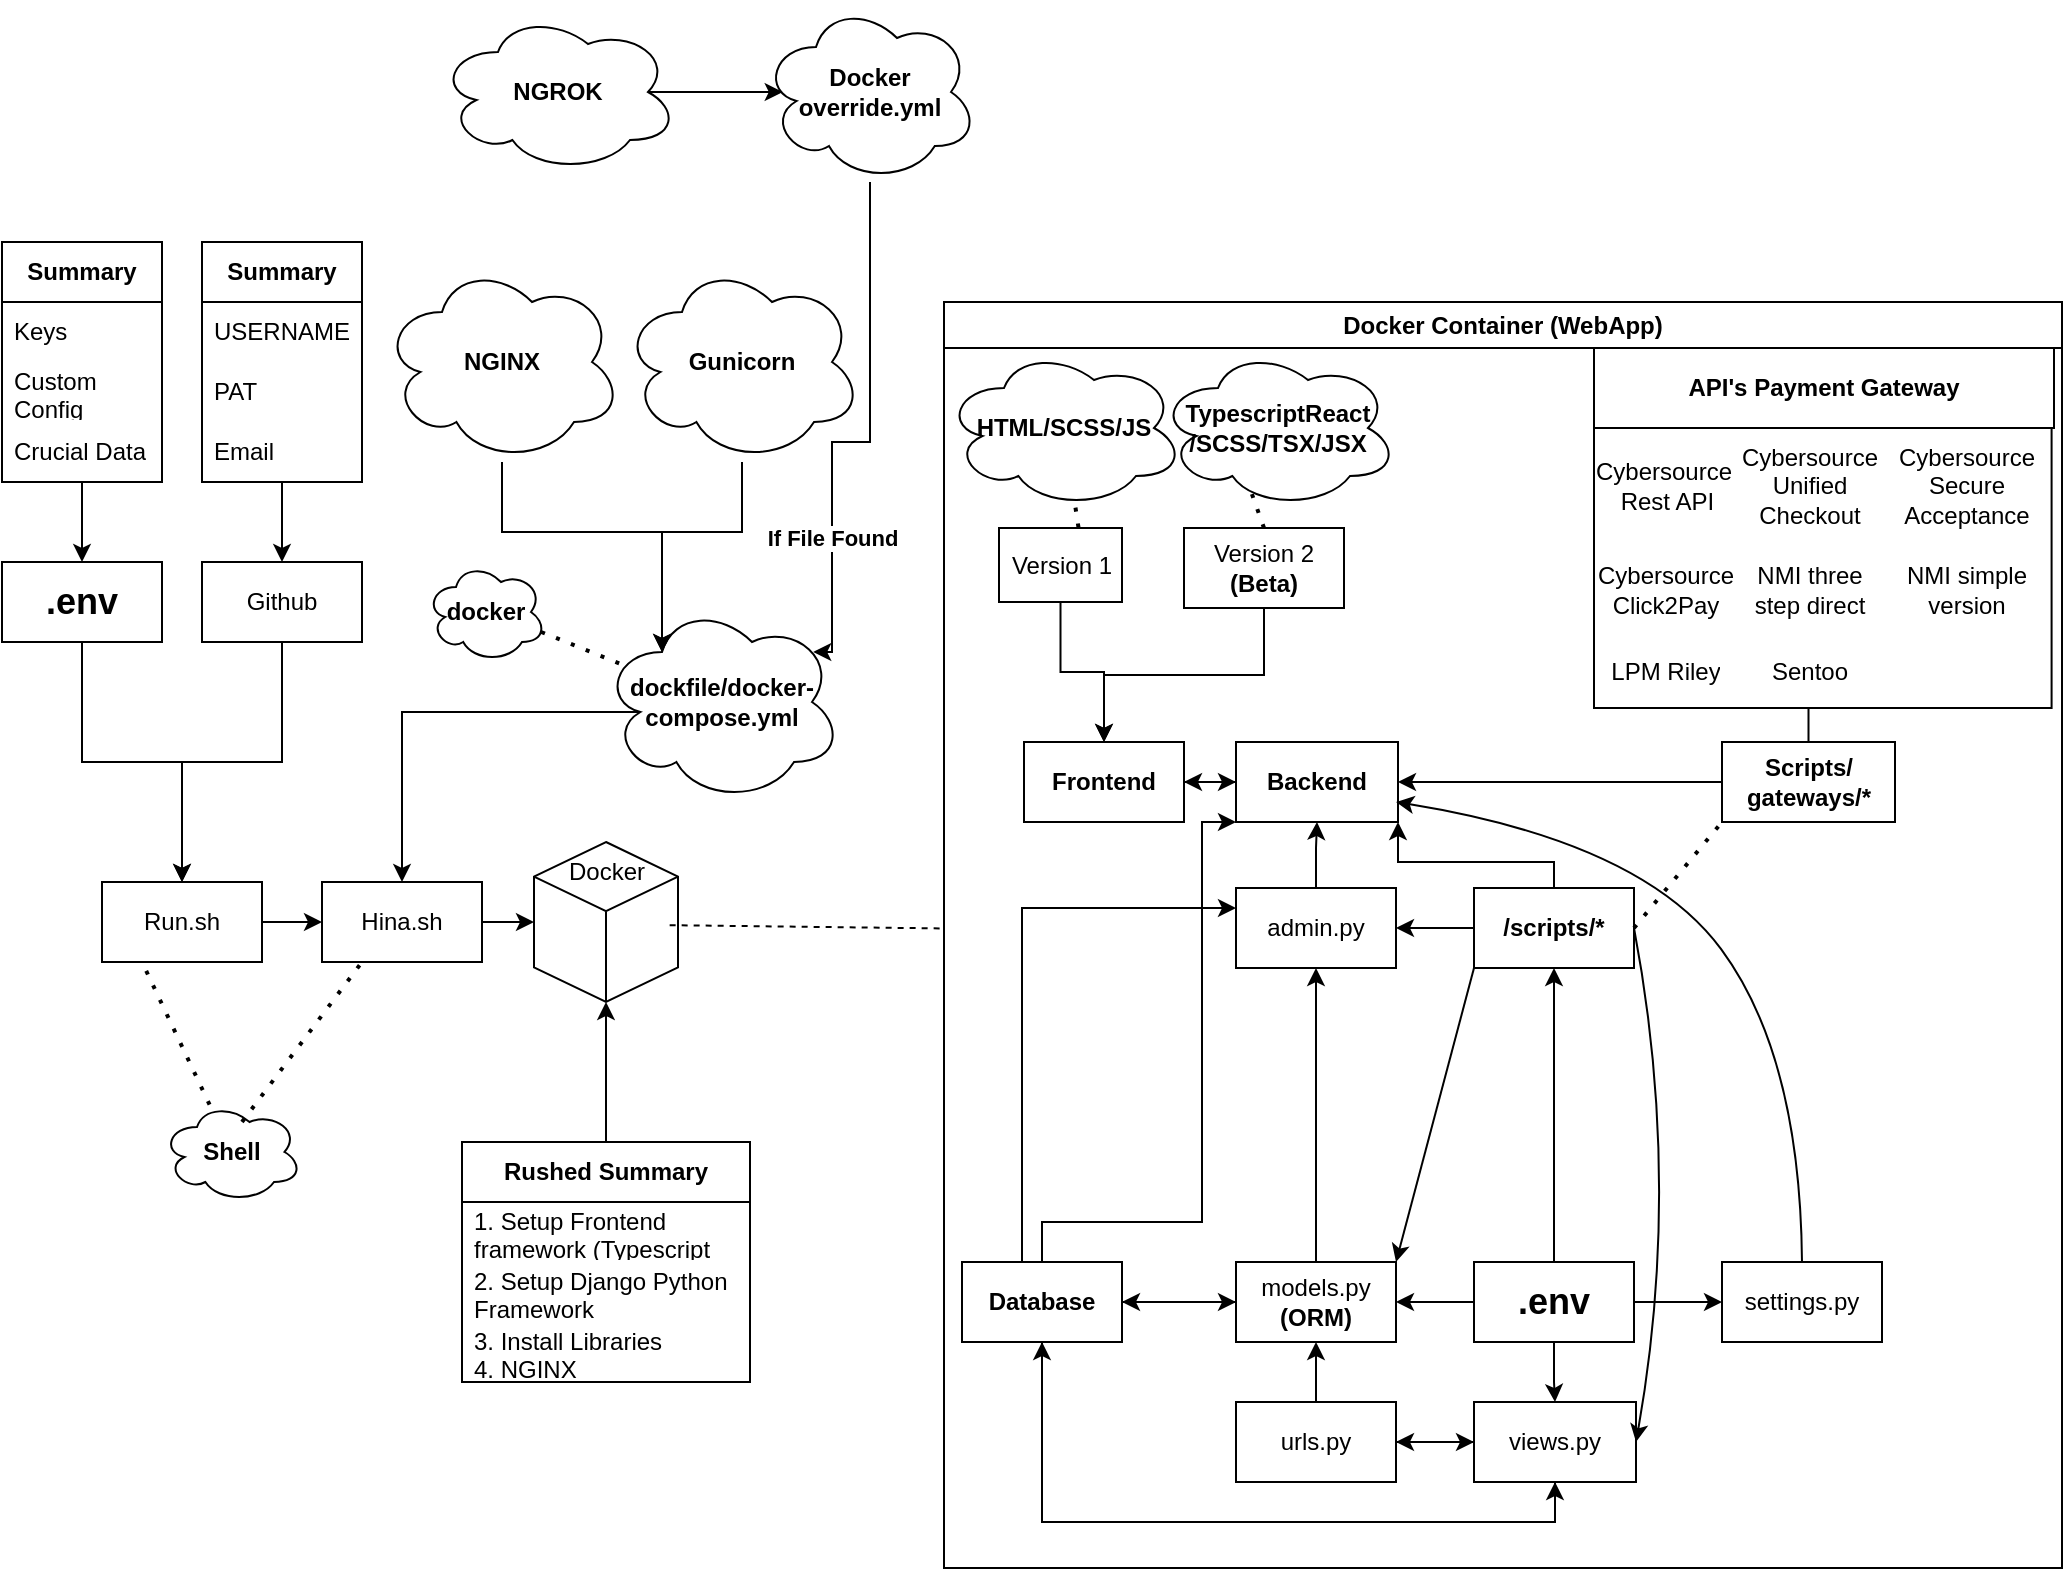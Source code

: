 <mxfile version="24.9.0">
  <diagram name="Page-1" id="5XQCCtlT2cZZVClSk08m">
    <mxGraphModel dx="2107" dy="618" grid="1" gridSize="10" guides="1" tooltips="1" connect="1" arrows="1" fold="1" page="1" pageScale="1" pageWidth="850" pageHeight="1100" math="0" shadow="0">
      <root>
        <mxCell id="0" />
        <mxCell id="1" parent="0" />
        <mxCell id="FwX_ngY_f6qnITPpui5Y-27" style="edgeStyle=orthogonalEdgeStyle;rounded=0;orthogonalLoop=1;jettySize=auto;html=1;" edge="1" parent="1" source="FwX_ngY_f6qnITPpui5Y-18" target="FwX_ngY_f6qnITPpui5Y-19">
          <mxGeometry relative="1" as="geometry" />
        </mxCell>
        <mxCell id="FwX_ngY_f6qnITPpui5Y-18" value="&lt;div&gt;&lt;b&gt;&lt;font style=&quot;font-size: 18px;&quot;&gt;.env&lt;/font&gt;&lt;/b&gt;&lt;/div&gt;" style="rounded=0;whiteSpace=wrap;html=1;" vertex="1" parent="1">
          <mxGeometry x="-630" y="310" width="80" height="40" as="geometry" />
        </mxCell>
        <mxCell id="FwX_ngY_f6qnITPpui5Y-21" style="edgeStyle=orthogonalEdgeStyle;rounded=0;orthogonalLoop=1;jettySize=auto;html=1;" edge="1" parent="1" source="FwX_ngY_f6qnITPpui5Y-19">
          <mxGeometry relative="1" as="geometry">
            <mxPoint x="-470" y="490" as="targetPoint" />
          </mxGeometry>
        </mxCell>
        <mxCell id="FwX_ngY_f6qnITPpui5Y-19" value="Run.sh" style="rounded=0;whiteSpace=wrap;html=1;" vertex="1" parent="1">
          <mxGeometry x="-580" y="470" width="80" height="40" as="geometry" />
        </mxCell>
        <mxCell id="FwX_ngY_f6qnITPpui5Y-28" style="edgeStyle=orthogonalEdgeStyle;rounded=0;orthogonalLoop=1;jettySize=auto;html=1;entryX=0.5;entryY=0;entryDx=0;entryDy=0;" edge="1" parent="1" source="FwX_ngY_f6qnITPpui5Y-20" target="FwX_ngY_f6qnITPpui5Y-19">
          <mxGeometry relative="1" as="geometry" />
        </mxCell>
        <mxCell id="FwX_ngY_f6qnITPpui5Y-20" value="&lt;div&gt;Github&lt;/div&gt;" style="rounded=0;whiteSpace=wrap;html=1;" vertex="1" parent="1">
          <mxGeometry x="-530" y="310" width="80" height="40" as="geometry" />
        </mxCell>
        <mxCell id="FwX_ngY_f6qnITPpui5Y-29" value="&lt;div&gt;&lt;/div&gt;" style="html=1;whiteSpace=wrap;shape=isoCube2;backgroundOutline=1;isoAngle=15;" vertex="1" parent="1">
          <mxGeometry x="-364" y="450" width="72" height="80" as="geometry" />
        </mxCell>
        <mxCell id="FwX_ngY_f6qnITPpui5Y-30" value="Docker" style="text;html=1;align=center;verticalAlign=middle;resizable=0;points=[];autosize=1;strokeColor=none;fillColor=none;" vertex="1" parent="1">
          <mxGeometry x="-358" y="450" width="60" height="30" as="geometry" />
        </mxCell>
        <mxCell id="FwX_ngY_f6qnITPpui5Y-31" value="&lt;b&gt;Rushed Summary&lt;/b&gt;" style="swimlane;fontStyle=0;childLayout=stackLayout;horizontal=1;startSize=30;horizontalStack=0;resizeParent=1;resizeParentMax=0;resizeLast=0;collapsible=1;marginBottom=0;whiteSpace=wrap;html=1;" vertex="1" parent="1">
          <mxGeometry x="-400" y="600" width="144" height="120" as="geometry" />
        </mxCell>
        <mxCell id="FwX_ngY_f6qnITPpui5Y-32" value="1. Setup Frontend framework (Typescript React Frontend)" style="text;strokeColor=none;fillColor=none;align=left;verticalAlign=middle;spacingLeft=4;spacingRight=4;overflow=hidden;points=[[0,0.5],[1,0.5]];portConstraint=eastwest;rotatable=0;whiteSpace=wrap;html=1;" vertex="1" parent="FwX_ngY_f6qnITPpui5Y-31">
          <mxGeometry y="30" width="144" height="30" as="geometry" />
        </mxCell>
        <mxCell id="FwX_ngY_f6qnITPpui5Y-33" value="2. Setup Django Python Framework" style="text;strokeColor=none;fillColor=none;align=left;verticalAlign=middle;spacingLeft=4;spacingRight=4;overflow=hidden;points=[[0,0.5],[1,0.5]];portConstraint=eastwest;rotatable=0;whiteSpace=wrap;html=1;" vertex="1" parent="FwX_ngY_f6qnITPpui5Y-31">
          <mxGeometry y="60" width="144" height="30" as="geometry" />
        </mxCell>
        <mxCell id="FwX_ngY_f6qnITPpui5Y-34" value="3. Install Libraries&lt;br&gt;4. NGINX" style="text;strokeColor=none;fillColor=none;align=left;verticalAlign=middle;spacingLeft=4;spacingRight=4;overflow=hidden;points=[[0,0.5],[1,0.5]];portConstraint=eastwest;rotatable=0;whiteSpace=wrap;html=1;" vertex="1" parent="FwX_ngY_f6qnITPpui5Y-31">
          <mxGeometry y="90" width="144" height="30" as="geometry" />
        </mxCell>
        <mxCell id="FwX_ngY_f6qnITPpui5Y-35" style="edgeStyle=orthogonalEdgeStyle;rounded=0;orthogonalLoop=1;jettySize=auto;html=1;entryX=0.5;entryY=1;entryDx=0;entryDy=0;entryPerimeter=0;" edge="1" parent="1" source="FwX_ngY_f6qnITPpui5Y-31" target="FwX_ngY_f6qnITPpui5Y-29">
          <mxGeometry relative="1" as="geometry" />
        </mxCell>
        <mxCell id="FwX_ngY_f6qnITPpui5Y-38" value="Docker Container (WebApp)" style="swimlane;whiteSpace=wrap;html=1;" vertex="1" parent="1">
          <mxGeometry x="-159" y="180" width="559" height="633" as="geometry" />
        </mxCell>
        <mxCell id="FwX_ngY_f6qnITPpui5Y-135" style="edgeStyle=orthogonalEdgeStyle;rounded=0;orthogonalLoop=1;jettySize=auto;html=1;" edge="1" parent="FwX_ngY_f6qnITPpui5Y-38" source="FwX_ngY_f6qnITPpui5Y-2" target="FwX_ngY_f6qnITPpui5Y-4">
          <mxGeometry relative="1" as="geometry" />
        </mxCell>
        <mxCell id="FwX_ngY_f6qnITPpui5Y-2" value="&lt;div&gt;Version 2&lt;br&gt;&lt;b&gt;(Beta)&lt;/b&gt;&lt;/div&gt;" style="rounded=0;whiteSpace=wrap;html=1;" vertex="1" parent="FwX_ngY_f6qnITPpui5Y-38">
          <mxGeometry x="120" y="113" width="80" height="40" as="geometry" />
        </mxCell>
        <mxCell id="FwX_ngY_f6qnITPpui5Y-140" style="edgeStyle=orthogonalEdgeStyle;rounded=0;orthogonalLoop=1;jettySize=auto;html=1;entryX=0;entryY=0.5;entryDx=0;entryDy=0;" edge="1" parent="FwX_ngY_f6qnITPpui5Y-38" source="FwX_ngY_f6qnITPpui5Y-4" target="FwX_ngY_f6qnITPpui5Y-8">
          <mxGeometry relative="1" as="geometry" />
        </mxCell>
        <mxCell id="FwX_ngY_f6qnITPpui5Y-4" value="&lt;b&gt;Frontend&lt;br&gt;&lt;/b&gt;" style="rounded=0;whiteSpace=wrap;html=1;" vertex="1" parent="FwX_ngY_f6qnITPpui5Y-38">
          <mxGeometry x="40" y="220" width="80" height="40" as="geometry" />
        </mxCell>
        <mxCell id="FwX_ngY_f6qnITPpui5Y-136" style="edgeStyle=orthogonalEdgeStyle;rounded=0;orthogonalLoop=1;jettySize=auto;html=1;entryX=0.5;entryY=0;entryDx=0;entryDy=0;" edge="1" parent="FwX_ngY_f6qnITPpui5Y-38" source="FwX_ngY_f6qnITPpui5Y-5" target="FwX_ngY_f6qnITPpui5Y-4">
          <mxGeometry relative="1" as="geometry" />
        </mxCell>
        <mxCell id="FwX_ngY_f6qnITPpui5Y-5" value="&lt;div&gt;Version 1&lt;/div&gt;" style="rounded=0;whiteSpace=wrap;html=1;" vertex="1" parent="FwX_ngY_f6qnITPpui5Y-38">
          <mxGeometry x="27.5" y="113" width="61.5" height="37" as="geometry" />
        </mxCell>
        <mxCell id="FwX_ngY_f6qnITPpui5Y-111" style="edgeStyle=orthogonalEdgeStyle;rounded=0;orthogonalLoop=1;jettySize=auto;html=1;entryX=0.5;entryY=1;entryDx=0;entryDy=0;" edge="1" parent="FwX_ngY_f6qnITPpui5Y-38" source="FwX_ngY_f6qnITPpui5Y-7" target="FwX_ngY_f6qnITPpui5Y-15">
          <mxGeometry relative="1" as="geometry" />
        </mxCell>
        <mxCell id="FwX_ngY_f6qnITPpui5Y-112" style="edgeStyle=orthogonalEdgeStyle;rounded=0;orthogonalLoop=1;jettySize=auto;html=1;" edge="1" parent="FwX_ngY_f6qnITPpui5Y-38" source="FwX_ngY_f6qnITPpui5Y-7" target="FwX_ngY_f6qnITPpui5Y-106">
          <mxGeometry relative="1" as="geometry" />
        </mxCell>
        <mxCell id="FwX_ngY_f6qnITPpui5Y-7" value="urls.py" style="rounded=0;whiteSpace=wrap;html=1;" vertex="1" parent="FwX_ngY_f6qnITPpui5Y-38">
          <mxGeometry x="146" y="550" width="80" height="40" as="geometry" />
        </mxCell>
        <mxCell id="FwX_ngY_f6qnITPpui5Y-141" style="edgeStyle=orthogonalEdgeStyle;rounded=0;orthogonalLoop=1;jettySize=auto;html=1;entryX=1;entryY=0.5;entryDx=0;entryDy=0;" edge="1" parent="FwX_ngY_f6qnITPpui5Y-38" source="FwX_ngY_f6qnITPpui5Y-8" target="FwX_ngY_f6qnITPpui5Y-4">
          <mxGeometry relative="1" as="geometry" />
        </mxCell>
        <mxCell id="FwX_ngY_f6qnITPpui5Y-8" value="&lt;div&gt;&lt;b&gt;Backend&lt;/b&gt;&lt;/div&gt;" style="rounded=0;whiteSpace=wrap;html=1;" vertex="1" parent="FwX_ngY_f6qnITPpui5Y-38">
          <mxGeometry x="146" y="220" width="81" height="40" as="geometry" />
        </mxCell>
        <mxCell id="FwX_ngY_f6qnITPpui5Y-133" style="edgeStyle=orthogonalEdgeStyle;rounded=0;orthogonalLoop=1;jettySize=auto;html=1;" edge="1" parent="FwX_ngY_f6qnITPpui5Y-38" source="FwX_ngY_f6qnITPpui5Y-9" target="FwX_ngY_f6qnITPpui5Y-8">
          <mxGeometry relative="1" as="geometry" />
        </mxCell>
        <mxCell id="FwX_ngY_f6qnITPpui5Y-145" value="" style="edgeStyle=orthogonalEdgeStyle;rounded=0;orthogonalLoop=1;jettySize=auto;html=1;" edge="1" parent="FwX_ngY_f6qnITPpui5Y-38" source="FwX_ngY_f6qnITPpui5Y-9">
          <mxGeometry relative="1" as="geometry">
            <mxPoint x="432.286" y="150" as="targetPoint" />
          </mxGeometry>
        </mxCell>
        <mxCell id="FwX_ngY_f6qnITPpui5Y-9" value="&lt;div&gt;&lt;b&gt;Scripts/&lt;/b&gt;&lt;/div&gt;&lt;div&gt;&lt;b&gt;gateways/*&lt;/b&gt;&lt;/div&gt;" style="rounded=0;whiteSpace=wrap;html=1;" vertex="1" parent="FwX_ngY_f6qnITPpui5Y-38">
          <mxGeometry x="389" y="220" width="86.5" height="40" as="geometry" />
        </mxCell>
        <mxCell id="FwX_ngY_f6qnITPpui5Y-98" style="edgeStyle=orthogonalEdgeStyle;rounded=0;orthogonalLoop=1;jettySize=auto;html=1;entryX=0.5;entryY=1;entryDx=0;entryDy=0;" edge="1" parent="FwX_ngY_f6qnITPpui5Y-38" source="FwX_ngY_f6qnITPpui5Y-15" target="FwX_ngY_f6qnITPpui5Y-97">
          <mxGeometry relative="1" as="geometry" />
        </mxCell>
        <mxCell id="FwX_ngY_f6qnITPpui5Y-104" style="edgeStyle=orthogonalEdgeStyle;rounded=0;orthogonalLoop=1;jettySize=auto;html=1;entryX=1;entryY=0.5;entryDx=0;entryDy=0;" edge="1" parent="FwX_ngY_f6qnITPpui5Y-38" source="FwX_ngY_f6qnITPpui5Y-15" target="FwX_ngY_f6qnITPpui5Y-17">
          <mxGeometry relative="1" as="geometry" />
        </mxCell>
        <mxCell id="FwX_ngY_f6qnITPpui5Y-15" value="&lt;div&gt;models.py&lt;br&gt;&lt;b&gt;(ORM)&lt;/b&gt;&lt;br&gt;&lt;/div&gt;" style="rounded=0;whiteSpace=wrap;html=1;" vertex="1" parent="FwX_ngY_f6qnITPpui5Y-38">
          <mxGeometry x="146" y="480" width="80" height="40" as="geometry" />
        </mxCell>
        <mxCell id="FwX_ngY_f6qnITPpui5Y-77" value="" style="group" vertex="1" connectable="0" parent="FwX_ngY_f6qnITPpui5Y-38">
          <mxGeometry x="299" y="23" width="230" height="190" as="geometry" />
        </mxCell>
        <mxCell id="FwX_ngY_f6qnITPpui5Y-12" value="&lt;div&gt;&lt;b&gt;API&#39;s Payment Gateway&lt;/b&gt;&lt;/div&gt;" style="rounded=0;whiteSpace=wrap;html=1;" vertex="1" parent="FwX_ngY_f6qnITPpui5Y-77">
          <mxGeometry x="26" width="230.0" height="40" as="geometry" />
        </mxCell>
        <mxCell id="FwX_ngY_f6qnITPpui5Y-64" value="" style="shape=table;html=1;whiteSpace=wrap;startSize=0;container=1;collapsible=0;childLayout=tableLayout;columnLines=0;rowLines=0;fontSize=16;strokeColor=default;" vertex="1" parent="FwX_ngY_f6qnITPpui5Y-77">
          <mxGeometry x="26" y="40" width="228.796" height="140" as="geometry" />
        </mxCell>
        <mxCell id="FwX_ngY_f6qnITPpui5Y-65" value="" style="shape=tableRow;horizontal=0;startSize=0;swimlaneHead=0;swimlaneBody=0;top=0;left=0;bottom=0;right=0;collapsible=0;dropTarget=0;fillColor=none;points=[[0,0.5],[1,0.5]];portConstraint=eastwest;fontSize=16;strokeColor=inherit;" vertex="1" parent="FwX_ngY_f6qnITPpui5Y-64">
          <mxGeometry width="228.796" height="58" as="geometry" />
        </mxCell>
        <mxCell id="FwX_ngY_f6qnITPpui5Y-66" value="Cybersource&amp;nbsp;&lt;div&gt;Rest API&lt;/div&gt;" style="shape=partialRectangle;html=1;whiteSpace=wrap;connectable=0;fillColor=none;top=0;left=0;bottom=0;right=0;overflow=hidden;fontSize=12;strokeColor=inherit;" vertex="1" parent="FwX_ngY_f6qnITPpui5Y-65">
          <mxGeometry width="72" height="58" as="geometry">
            <mxRectangle width="72" height="58" as="alternateBounds" />
          </mxGeometry>
        </mxCell>
        <mxCell id="FwX_ngY_f6qnITPpui5Y-67" value="Cybersource Unified Checkout" style="shape=partialRectangle;html=1;whiteSpace=wrap;connectable=0;fillColor=none;top=0;left=0;bottom=0;right=0;overflow=hidden;fontSize=12;strokeColor=inherit;" vertex="1" parent="FwX_ngY_f6qnITPpui5Y-65">
          <mxGeometry x="72" width="72" height="58" as="geometry">
            <mxRectangle width="72" height="58" as="alternateBounds" />
          </mxGeometry>
        </mxCell>
        <mxCell id="FwX_ngY_f6qnITPpui5Y-68" value="Cybersource Secure Acceptance" style="shape=partialRectangle;html=1;whiteSpace=wrap;connectable=0;fillColor=none;top=0;left=0;bottom=0;right=0;overflow=hidden;fontSize=12;strokeColor=inherit;" vertex="1" parent="FwX_ngY_f6qnITPpui5Y-65">
          <mxGeometry x="144" width="85" height="58" as="geometry">
            <mxRectangle width="85" height="58" as="alternateBounds" />
          </mxGeometry>
        </mxCell>
        <mxCell id="FwX_ngY_f6qnITPpui5Y-69" value="" style="shape=tableRow;horizontal=0;startSize=0;swimlaneHead=0;swimlaneBody=0;top=0;left=0;bottom=0;right=0;collapsible=0;dropTarget=0;fillColor=none;points=[[0,0.5],[1,0.5]];portConstraint=eastwest;fontSize=16;strokeColor=inherit;" vertex="1" parent="FwX_ngY_f6qnITPpui5Y-64">
          <mxGeometry y="58" width="228.796" height="46" as="geometry" />
        </mxCell>
        <mxCell id="FwX_ngY_f6qnITPpui5Y-70" value="Cybersource Click2Pay" style="shape=partialRectangle;html=1;whiteSpace=wrap;connectable=0;fillColor=none;top=0;left=0;bottom=0;right=0;overflow=hidden;fontSize=12;strokeColor=inherit;" vertex="1" parent="FwX_ngY_f6qnITPpui5Y-69">
          <mxGeometry width="72" height="46" as="geometry">
            <mxRectangle width="72" height="46" as="alternateBounds" />
          </mxGeometry>
        </mxCell>
        <mxCell id="FwX_ngY_f6qnITPpui5Y-71" value="NMI three step direct" style="shape=partialRectangle;html=1;whiteSpace=wrap;connectable=0;fillColor=none;top=0;left=0;bottom=0;right=0;overflow=hidden;fontSize=12;strokeColor=inherit;" vertex="1" parent="FwX_ngY_f6qnITPpui5Y-69">
          <mxGeometry x="72" width="72" height="46" as="geometry">
            <mxRectangle width="72" height="46" as="alternateBounds" />
          </mxGeometry>
        </mxCell>
        <mxCell id="FwX_ngY_f6qnITPpui5Y-72" value="NMI simple version" style="shape=partialRectangle;html=1;whiteSpace=wrap;connectable=0;fillColor=none;top=0;left=0;bottom=0;right=0;overflow=hidden;fontSize=12;strokeColor=inherit;" vertex="1" parent="FwX_ngY_f6qnITPpui5Y-69">
          <mxGeometry x="144" width="85" height="46" as="geometry">
            <mxRectangle width="85" height="46" as="alternateBounds" />
          </mxGeometry>
        </mxCell>
        <mxCell id="FwX_ngY_f6qnITPpui5Y-73" value="" style="shape=tableRow;horizontal=0;startSize=0;swimlaneHead=0;swimlaneBody=0;top=0;left=0;bottom=0;right=0;collapsible=0;dropTarget=0;fillColor=none;points=[[0,0.5],[1,0.5]];portConstraint=eastwest;fontSize=16;strokeColor=inherit;" vertex="1" parent="FwX_ngY_f6qnITPpui5Y-64">
          <mxGeometry y="104" width="228.796" height="36" as="geometry" />
        </mxCell>
        <mxCell id="FwX_ngY_f6qnITPpui5Y-74" value="LPM Riley" style="shape=partialRectangle;html=1;whiteSpace=wrap;connectable=0;fillColor=none;top=0;left=0;bottom=0;right=0;overflow=hidden;fontSize=12;strokeColor=inherit;" vertex="1" parent="FwX_ngY_f6qnITPpui5Y-73">
          <mxGeometry width="72" height="36" as="geometry">
            <mxRectangle width="72" height="36" as="alternateBounds" />
          </mxGeometry>
        </mxCell>
        <mxCell id="FwX_ngY_f6qnITPpui5Y-75" value="Sentoo" style="shape=partialRectangle;html=1;whiteSpace=wrap;connectable=0;fillColor=none;top=0;left=0;bottom=0;right=0;overflow=hidden;fontSize=12;strokeColor=inherit;" vertex="1" parent="FwX_ngY_f6qnITPpui5Y-73">
          <mxGeometry x="72" width="72" height="36" as="geometry">
            <mxRectangle width="72" height="36" as="alternateBounds" />
          </mxGeometry>
        </mxCell>
        <mxCell id="FwX_ngY_f6qnITPpui5Y-76" value="" style="shape=partialRectangle;html=1;whiteSpace=wrap;connectable=0;fillColor=none;top=0;left=0;bottom=0;right=0;overflow=hidden;fontSize=12;strokeColor=inherit;" vertex="1" parent="FwX_ngY_f6qnITPpui5Y-73">
          <mxGeometry x="144" width="85" height="36" as="geometry">
            <mxRectangle width="85" height="36" as="alternateBounds" />
          </mxGeometry>
        </mxCell>
        <mxCell id="FwX_ngY_f6qnITPpui5Y-103" style="edgeStyle=orthogonalEdgeStyle;rounded=0;orthogonalLoop=1;jettySize=auto;html=1;entryX=0;entryY=0.5;entryDx=0;entryDy=0;" edge="1" parent="FwX_ngY_f6qnITPpui5Y-38" source="FwX_ngY_f6qnITPpui5Y-17" target="FwX_ngY_f6qnITPpui5Y-15">
          <mxGeometry relative="1" as="geometry" />
        </mxCell>
        <mxCell id="FwX_ngY_f6qnITPpui5Y-182" style="edgeStyle=orthogonalEdgeStyle;rounded=0;orthogonalLoop=1;jettySize=auto;html=1;entryX=0.5;entryY=1;entryDx=0;entryDy=0;" edge="1" parent="FwX_ngY_f6qnITPpui5Y-38" source="FwX_ngY_f6qnITPpui5Y-17" target="FwX_ngY_f6qnITPpui5Y-106">
          <mxGeometry relative="1" as="geometry">
            <Array as="points">
              <mxPoint x="49" y="610" />
              <mxPoint x="306" y="610" />
            </Array>
          </mxGeometry>
        </mxCell>
        <mxCell id="FwX_ngY_f6qnITPpui5Y-183" style="edgeStyle=orthogonalEdgeStyle;rounded=0;orthogonalLoop=1;jettySize=auto;html=1;entryX=0;entryY=0.25;entryDx=0;entryDy=0;" edge="1" parent="FwX_ngY_f6qnITPpui5Y-38" source="FwX_ngY_f6qnITPpui5Y-17" target="FwX_ngY_f6qnITPpui5Y-97">
          <mxGeometry relative="1" as="geometry">
            <Array as="points">
              <mxPoint x="39" y="303" />
            </Array>
          </mxGeometry>
        </mxCell>
        <mxCell id="FwX_ngY_f6qnITPpui5Y-184" style="edgeStyle=orthogonalEdgeStyle;rounded=0;orthogonalLoop=1;jettySize=auto;html=1;entryX=0;entryY=1;entryDx=0;entryDy=0;" edge="1" parent="FwX_ngY_f6qnITPpui5Y-38" source="FwX_ngY_f6qnITPpui5Y-17" target="FwX_ngY_f6qnITPpui5Y-8">
          <mxGeometry relative="1" as="geometry">
            <Array as="points">
              <mxPoint x="49" y="460" />
              <mxPoint x="129" y="460" />
              <mxPoint x="129" y="260" />
            </Array>
          </mxGeometry>
        </mxCell>
        <mxCell id="FwX_ngY_f6qnITPpui5Y-17" value="&lt;b&gt;Database&lt;/b&gt;" style="rounded=0;whiteSpace=wrap;html=1;" vertex="1" parent="FwX_ngY_f6qnITPpui5Y-38">
          <mxGeometry x="9" y="480" width="80" height="40" as="geometry" />
        </mxCell>
        <mxCell id="FwX_ngY_f6qnITPpui5Y-110" style="edgeStyle=orthogonalEdgeStyle;rounded=0;orthogonalLoop=1;jettySize=auto;html=1;entryX=0.5;entryY=1;entryDx=0;entryDy=0;" edge="1" parent="FwX_ngY_f6qnITPpui5Y-38" source="FwX_ngY_f6qnITPpui5Y-97" target="FwX_ngY_f6qnITPpui5Y-8">
          <mxGeometry relative="1" as="geometry" />
        </mxCell>
        <mxCell id="FwX_ngY_f6qnITPpui5Y-97" value="&lt;div&gt;admin.py&lt;/div&gt;" style="rounded=0;whiteSpace=wrap;html=1;" vertex="1" parent="FwX_ngY_f6qnITPpui5Y-38">
          <mxGeometry x="146" y="293" width="80" height="40" as="geometry" />
        </mxCell>
        <mxCell id="FwX_ngY_f6qnITPpui5Y-114" style="edgeStyle=orthogonalEdgeStyle;rounded=0;orthogonalLoop=1;jettySize=auto;html=1;entryX=1;entryY=0.5;entryDx=0;entryDy=0;" edge="1" parent="FwX_ngY_f6qnITPpui5Y-38" source="FwX_ngY_f6qnITPpui5Y-101" target="FwX_ngY_f6qnITPpui5Y-15">
          <mxGeometry relative="1" as="geometry" />
        </mxCell>
        <mxCell id="FwX_ngY_f6qnITPpui5Y-115" style="edgeStyle=orthogonalEdgeStyle;rounded=0;orthogonalLoop=1;jettySize=auto;html=1;entryX=0.5;entryY=0;entryDx=0;entryDy=0;" edge="1" parent="FwX_ngY_f6qnITPpui5Y-38" source="FwX_ngY_f6qnITPpui5Y-101" target="FwX_ngY_f6qnITPpui5Y-106">
          <mxGeometry relative="1" as="geometry" />
        </mxCell>
        <mxCell id="FwX_ngY_f6qnITPpui5Y-116" value="" style="edgeStyle=orthogonalEdgeStyle;rounded=0;orthogonalLoop=1;jettySize=auto;html=1;" edge="1" parent="FwX_ngY_f6qnITPpui5Y-38" source="FwX_ngY_f6qnITPpui5Y-101" target="FwX_ngY_f6qnITPpui5Y-108">
          <mxGeometry relative="1" as="geometry" />
        </mxCell>
        <mxCell id="FwX_ngY_f6qnITPpui5Y-120" value="" style="edgeStyle=orthogonalEdgeStyle;rounded=0;orthogonalLoop=1;jettySize=auto;html=1;" edge="1" parent="FwX_ngY_f6qnITPpui5Y-38" source="FwX_ngY_f6qnITPpui5Y-101" target="FwX_ngY_f6qnITPpui5Y-107">
          <mxGeometry relative="1" as="geometry">
            <mxPoint x="385" y="500" as="targetPoint" />
          </mxGeometry>
        </mxCell>
        <mxCell id="FwX_ngY_f6qnITPpui5Y-101" value="&lt;div&gt;&lt;b&gt;&lt;font style=&quot;font-size: 18px;&quot;&gt;.env&lt;/font&gt;&lt;/b&gt;&lt;/div&gt;" style="rounded=0;whiteSpace=wrap;html=1;" vertex="1" parent="FwX_ngY_f6qnITPpui5Y-38">
          <mxGeometry x="265" y="480" width="80" height="40" as="geometry" />
        </mxCell>
        <mxCell id="FwX_ngY_f6qnITPpui5Y-113" style="edgeStyle=orthogonalEdgeStyle;rounded=0;orthogonalLoop=1;jettySize=auto;html=1;entryX=1;entryY=0.5;entryDx=0;entryDy=0;" edge="1" parent="FwX_ngY_f6qnITPpui5Y-38" source="FwX_ngY_f6qnITPpui5Y-106" target="FwX_ngY_f6qnITPpui5Y-7">
          <mxGeometry relative="1" as="geometry" />
        </mxCell>
        <mxCell id="FwX_ngY_f6qnITPpui5Y-181" style="edgeStyle=orthogonalEdgeStyle;rounded=0;orthogonalLoop=1;jettySize=auto;html=1;entryX=0.5;entryY=1;entryDx=0;entryDy=0;" edge="1" parent="FwX_ngY_f6qnITPpui5Y-38" source="FwX_ngY_f6qnITPpui5Y-106" target="FwX_ngY_f6qnITPpui5Y-17">
          <mxGeometry relative="1" as="geometry">
            <Array as="points">
              <mxPoint x="306" y="610" />
              <mxPoint x="49" y="610" />
            </Array>
          </mxGeometry>
        </mxCell>
        <mxCell id="FwX_ngY_f6qnITPpui5Y-106" value="&lt;div&gt;views.py&lt;/div&gt;" style="rounded=0;whiteSpace=wrap;html=1;" vertex="1" parent="FwX_ngY_f6qnITPpui5Y-38">
          <mxGeometry x="265" y="550" width="81" height="40" as="geometry" />
        </mxCell>
        <mxCell id="FwX_ngY_f6qnITPpui5Y-107" value="&lt;div&gt;settings.py&lt;/div&gt;" style="rounded=0;whiteSpace=wrap;html=1;" vertex="1" parent="FwX_ngY_f6qnITPpui5Y-38">
          <mxGeometry x="389" y="480" width="80" height="40" as="geometry" />
        </mxCell>
        <mxCell id="FwX_ngY_f6qnITPpui5Y-117" value="" style="edgeStyle=orthogonalEdgeStyle;rounded=0;orthogonalLoop=1;jettySize=auto;html=1;" edge="1" parent="FwX_ngY_f6qnITPpui5Y-38" source="FwX_ngY_f6qnITPpui5Y-108" target="FwX_ngY_f6qnITPpui5Y-97">
          <mxGeometry relative="1" as="geometry" />
        </mxCell>
        <mxCell id="FwX_ngY_f6qnITPpui5Y-185" style="edgeStyle=orthogonalEdgeStyle;rounded=0;orthogonalLoop=1;jettySize=auto;html=1;entryX=1;entryY=1;entryDx=0;entryDy=0;" edge="1" parent="FwX_ngY_f6qnITPpui5Y-38" source="FwX_ngY_f6qnITPpui5Y-108" target="FwX_ngY_f6qnITPpui5Y-8">
          <mxGeometry relative="1" as="geometry">
            <Array as="points">
              <mxPoint x="305" y="280" />
              <mxPoint x="227" y="280" />
            </Array>
          </mxGeometry>
        </mxCell>
        <mxCell id="FwX_ngY_f6qnITPpui5Y-108" value="&lt;div&gt;&lt;b&gt;/scripts/*&lt;/b&gt;&lt;/div&gt;" style="rounded=0;whiteSpace=wrap;html=1;" vertex="1" parent="FwX_ngY_f6qnITPpui5Y-38">
          <mxGeometry x="265" y="293" width="80" height="40" as="geometry" />
        </mxCell>
        <mxCell id="FwX_ngY_f6qnITPpui5Y-119" value="" style="endArrow=classic;html=1;rounded=0;exitX=0;exitY=1;exitDx=0;exitDy=0;entryX=1;entryY=0;entryDx=0;entryDy=0;" edge="1" parent="FwX_ngY_f6qnITPpui5Y-38" source="FwX_ngY_f6qnITPpui5Y-108" target="FwX_ngY_f6qnITPpui5Y-15">
          <mxGeometry width="50" height="50" relative="1" as="geometry">
            <mxPoint x="255" y="373" as="sourcePoint" />
            <mxPoint x="305" y="323" as="targetPoint" />
          </mxGeometry>
        </mxCell>
        <mxCell id="FwX_ngY_f6qnITPpui5Y-124" value="" style="curved=1;endArrow=classic;html=1;rounded=0;exitX=0.5;exitY=0;exitDx=0;exitDy=0;entryX=0.949;entryY=0.396;entryDx=0;entryDy=0;entryPerimeter=0;" edge="1" parent="FwX_ngY_f6qnITPpui5Y-38" source="FwX_ngY_f6qnITPpui5Y-107">
          <mxGeometry width="50" height="50" relative="1" as="geometry">
            <mxPoint x="428.13" y="494.16" as="sourcePoint" />
            <mxPoint x="225.999" y="250.0" as="targetPoint" />
            <Array as="points">
              <mxPoint x="428.13" y="377.16" />
              <mxPoint x="349" y="270" />
            </Array>
          </mxGeometry>
        </mxCell>
        <mxCell id="FwX_ngY_f6qnITPpui5Y-125" value="&lt;b&gt;HTML/SCSS/JS&lt;/b&gt;" style="ellipse;shape=cloud;whiteSpace=wrap;html=1;" vertex="1" parent="FwX_ngY_f6qnITPpui5Y-38">
          <mxGeometry y="23" width="120" height="80" as="geometry" />
        </mxCell>
        <mxCell id="FwX_ngY_f6qnITPpui5Y-127" value="" style="endArrow=none;dashed=1;html=1;dashPattern=1 3;strokeWidth=2;rounded=0;entryX=0.652;entryY=0.057;entryDx=0;entryDy=0;entryPerimeter=0;" edge="1" parent="FwX_ngY_f6qnITPpui5Y-38" source="FwX_ngY_f6qnITPpui5Y-125" target="FwX_ngY_f6qnITPpui5Y-5">
          <mxGeometry width="50" height="50" relative="1" as="geometry">
            <mxPoint x="-261" y="46" as="sourcePoint" />
            <mxPoint x="60" y="123" as="targetPoint" />
          </mxGeometry>
        </mxCell>
        <mxCell id="FwX_ngY_f6qnITPpui5Y-128" value="&lt;b&gt;TypescriptReact&lt;br&gt;/SCSS/TSX/JSX&lt;/b&gt;" style="ellipse;shape=cloud;whiteSpace=wrap;html=1;" vertex="1" parent="FwX_ngY_f6qnITPpui5Y-38">
          <mxGeometry x="107" y="23" width="120" height="80" as="geometry" />
        </mxCell>
        <mxCell id="FwX_ngY_f6qnITPpui5Y-129" value="" style="endArrow=none;dashed=1;html=1;dashPattern=1 3;strokeWidth=2;rounded=0;entryX=0.387;entryY=0.895;entryDx=0;entryDy=0;entryPerimeter=0;exitX=0.5;exitY=0;exitDx=0;exitDy=0;" edge="1" parent="FwX_ngY_f6qnITPpui5Y-38" source="FwX_ngY_f6qnITPpui5Y-2" target="FwX_ngY_f6qnITPpui5Y-128">
          <mxGeometry width="50" height="50" relative="1" as="geometry">
            <mxPoint x="165" y="133" as="sourcePoint" />
            <mxPoint x="60.5" y="365" as="targetPoint" />
          </mxGeometry>
        </mxCell>
        <mxCell id="FwX_ngY_f6qnITPpui5Y-186" value="" style="endArrow=none;dashed=1;html=1;dashPattern=1 3;strokeWidth=2;rounded=0;exitX=1;exitY=0.5;exitDx=0;exitDy=0;entryX=0;entryY=1;entryDx=0;entryDy=0;" edge="1" parent="FwX_ngY_f6qnITPpui5Y-38" source="FwX_ngY_f6qnITPpui5Y-108" target="FwX_ngY_f6qnITPpui5Y-9">
          <mxGeometry width="50" height="50" relative="1" as="geometry">
            <mxPoint x="349" y="310" as="sourcePoint" />
            <mxPoint x="399" y="260" as="targetPoint" />
          </mxGeometry>
        </mxCell>
        <mxCell id="FwX_ngY_f6qnITPpui5Y-187" value="" style="curved=1;endArrow=classic;html=1;rounded=0;exitX=1;exitY=0.5;exitDx=0;exitDy=0;entryX=1;entryY=0.5;entryDx=0;entryDy=0;" edge="1" parent="FwX_ngY_f6qnITPpui5Y-38" source="FwX_ngY_f6qnITPpui5Y-108" target="FwX_ngY_f6qnITPpui5Y-106">
          <mxGeometry width="50" height="50" relative="1" as="geometry">
            <mxPoint x="439" y="370" as="sourcePoint" />
            <mxPoint x="489" y="320" as="targetPoint" />
            <Array as="points">
              <mxPoint x="369" y="440" />
            </Array>
          </mxGeometry>
        </mxCell>
        <mxCell id="FwX_ngY_f6qnITPpui5Y-43" value="" style="endArrow=none;dashed=1;html=1;rounded=0;exitX=0.942;exitY=0.52;exitDx=0;exitDy=0;exitPerimeter=0;" edge="1" parent="1" source="FwX_ngY_f6qnITPpui5Y-29" target="FwX_ngY_f6qnITPpui5Y-38">
          <mxGeometry width="50" height="50" relative="1" as="geometry">
            <mxPoint x="-210" y="430" as="sourcePoint" />
            <mxPoint x="-150" y="420" as="targetPoint" />
          </mxGeometry>
        </mxCell>
        <mxCell id="FwX_ngY_f6qnITPpui5Y-48" style="edgeStyle=orthogonalEdgeStyle;rounded=0;orthogonalLoop=1;jettySize=auto;html=1;entryX=0.5;entryY=0;entryDx=0;entryDy=0;" edge="1" parent="1" source="FwX_ngY_f6qnITPpui5Y-44" target="FwX_ngY_f6qnITPpui5Y-20">
          <mxGeometry relative="1" as="geometry" />
        </mxCell>
        <mxCell id="FwX_ngY_f6qnITPpui5Y-44" value="&lt;b&gt;Summary&lt;/b&gt;" style="swimlane;fontStyle=0;childLayout=stackLayout;horizontal=1;startSize=30;horizontalStack=0;resizeParent=1;resizeParentMax=0;resizeLast=0;collapsible=1;marginBottom=0;whiteSpace=wrap;html=1;" vertex="1" parent="1">
          <mxGeometry x="-530" y="150" width="80" height="120" as="geometry" />
        </mxCell>
        <mxCell id="FwX_ngY_f6qnITPpui5Y-45" value="USERNAME" style="text;strokeColor=none;fillColor=none;align=left;verticalAlign=middle;spacingLeft=4;spacingRight=4;overflow=hidden;points=[[0,0.5],[1,0.5]];portConstraint=eastwest;rotatable=0;whiteSpace=wrap;html=1;" vertex="1" parent="FwX_ngY_f6qnITPpui5Y-44">
          <mxGeometry y="30" width="80" height="30" as="geometry" />
        </mxCell>
        <mxCell id="FwX_ngY_f6qnITPpui5Y-46" value="PAT" style="text;strokeColor=none;fillColor=none;align=left;verticalAlign=middle;spacingLeft=4;spacingRight=4;overflow=hidden;points=[[0,0.5],[1,0.5]];portConstraint=eastwest;rotatable=0;whiteSpace=wrap;html=1;" vertex="1" parent="FwX_ngY_f6qnITPpui5Y-44">
          <mxGeometry y="60" width="80" height="30" as="geometry" />
        </mxCell>
        <mxCell id="FwX_ngY_f6qnITPpui5Y-47" value="Email" style="text;strokeColor=none;fillColor=none;align=left;verticalAlign=middle;spacingLeft=4;spacingRight=4;overflow=hidden;points=[[0,0.5],[1,0.5]];portConstraint=eastwest;rotatable=0;whiteSpace=wrap;html=1;" vertex="1" parent="FwX_ngY_f6qnITPpui5Y-44">
          <mxGeometry y="90" width="80" height="30" as="geometry" />
        </mxCell>
        <mxCell id="FwX_ngY_f6qnITPpui5Y-53" style="edgeStyle=orthogonalEdgeStyle;rounded=0;orthogonalLoop=1;jettySize=auto;html=1;entryX=0.5;entryY=0;entryDx=0;entryDy=0;" edge="1" parent="1" source="FwX_ngY_f6qnITPpui5Y-49" target="FwX_ngY_f6qnITPpui5Y-18">
          <mxGeometry relative="1" as="geometry" />
        </mxCell>
        <mxCell id="FwX_ngY_f6qnITPpui5Y-49" value="&lt;b&gt;Summary&lt;/b&gt;" style="swimlane;fontStyle=0;childLayout=stackLayout;horizontal=1;startSize=30;horizontalStack=0;resizeParent=1;resizeParentMax=0;resizeLast=0;collapsible=1;marginBottom=0;whiteSpace=wrap;html=1;" vertex="1" parent="1">
          <mxGeometry x="-630" y="150" width="80" height="120" as="geometry" />
        </mxCell>
        <mxCell id="FwX_ngY_f6qnITPpui5Y-50" value="Keys" style="text;strokeColor=none;fillColor=none;align=left;verticalAlign=middle;spacingLeft=4;spacingRight=4;overflow=hidden;points=[[0,0.5],[1,0.5]];portConstraint=eastwest;rotatable=0;whiteSpace=wrap;html=1;" vertex="1" parent="FwX_ngY_f6qnITPpui5Y-49">
          <mxGeometry y="30" width="80" height="30" as="geometry" />
        </mxCell>
        <mxCell id="FwX_ngY_f6qnITPpui5Y-51" value="Custom Config" style="text;strokeColor=none;fillColor=none;align=left;verticalAlign=middle;spacingLeft=4;spacingRight=4;overflow=hidden;points=[[0,0.5],[1,0.5]];portConstraint=eastwest;rotatable=0;whiteSpace=wrap;html=1;" vertex="1" parent="FwX_ngY_f6qnITPpui5Y-49">
          <mxGeometry y="60" width="80" height="30" as="geometry" />
        </mxCell>
        <mxCell id="FwX_ngY_f6qnITPpui5Y-52" value="Crucial Data" style="text;strokeColor=none;fillColor=none;align=left;verticalAlign=middle;spacingLeft=4;spacingRight=4;overflow=hidden;points=[[0,0.5],[1,0.5]];portConstraint=eastwest;rotatable=0;whiteSpace=wrap;html=1;" vertex="1" parent="FwX_ngY_f6qnITPpui5Y-49">
          <mxGeometry y="90" width="80" height="30" as="geometry" />
        </mxCell>
        <mxCell id="FwX_ngY_f6qnITPpui5Y-146" value="&lt;b&gt;Shell&lt;/b&gt;" style="ellipse;shape=cloud;whiteSpace=wrap;html=1;" vertex="1" parent="1">
          <mxGeometry x="-550" y="580" width="70" height="50" as="geometry" />
        </mxCell>
        <mxCell id="FwX_ngY_f6qnITPpui5Y-147" value="" style="endArrow=none;dashed=1;html=1;dashPattern=1 3;strokeWidth=2;rounded=0;entryX=0.25;entryY=1;entryDx=0;entryDy=0;" edge="1" parent="1" source="FwX_ngY_f6qnITPpui5Y-146" target="FwX_ngY_f6qnITPpui5Y-19">
          <mxGeometry width="50" height="50" relative="1" as="geometry">
            <mxPoint x="-580" y="540" as="sourcePoint" />
            <mxPoint x="-570" y="490" as="targetPoint" />
          </mxGeometry>
        </mxCell>
        <mxCell id="FwX_ngY_f6qnITPpui5Y-150" value="Hina.sh" style="rounded=0;whiteSpace=wrap;html=1;" vertex="1" parent="1">
          <mxGeometry x="-470" y="470" width="80" height="40" as="geometry" />
        </mxCell>
        <mxCell id="FwX_ngY_f6qnITPpui5Y-153" value="" style="endArrow=none;dashed=1;html=1;dashPattern=1 3;strokeWidth=2;rounded=0;entryX=0.25;entryY=1;entryDx=0;entryDy=0;" edge="1" parent="1" target="FwX_ngY_f6qnITPpui5Y-150">
          <mxGeometry width="50" height="50" relative="1" as="geometry">
            <mxPoint x="-510" y="590" as="sourcePoint" />
            <mxPoint x="-560" y="520" as="targetPoint" />
          </mxGeometry>
        </mxCell>
        <mxCell id="FwX_ngY_f6qnITPpui5Y-155" style="edgeStyle=orthogonalEdgeStyle;rounded=0;orthogonalLoop=1;jettySize=auto;html=1;entryX=0;entryY=0.5;entryDx=0;entryDy=0;entryPerimeter=0;" edge="1" parent="1" source="FwX_ngY_f6qnITPpui5Y-150" target="FwX_ngY_f6qnITPpui5Y-29">
          <mxGeometry relative="1" as="geometry" />
        </mxCell>
        <mxCell id="FwX_ngY_f6qnITPpui5Y-157" style="edgeStyle=orthogonalEdgeStyle;rounded=0;orthogonalLoop=1;jettySize=auto;html=1;exitX=0.16;exitY=0.55;exitDx=0;exitDy=0;exitPerimeter=0;" edge="1" parent="1" source="FwX_ngY_f6qnITPpui5Y-156" target="FwX_ngY_f6qnITPpui5Y-150">
          <mxGeometry relative="1" as="geometry" />
        </mxCell>
        <mxCell id="FwX_ngY_f6qnITPpui5Y-156" value="&lt;b&gt;dockfile/docker-compose.yml&lt;/b&gt;" style="ellipse;shape=cloud;whiteSpace=wrap;html=1;" vertex="1" parent="1">
          <mxGeometry x="-330" y="330" width="120" height="100" as="geometry" />
        </mxCell>
        <mxCell id="FwX_ngY_f6qnITPpui5Y-158" value="&lt;b&gt;Gunicorn&lt;/b&gt;" style="ellipse;shape=cloud;whiteSpace=wrap;html=1;" vertex="1" parent="1">
          <mxGeometry x="-320" y="160" width="120" height="100" as="geometry" />
        </mxCell>
        <mxCell id="FwX_ngY_f6qnITPpui5Y-159" value="&lt;b&gt;NGINX&lt;/b&gt;" style="ellipse;shape=cloud;whiteSpace=wrap;html=1;" vertex="1" parent="1">
          <mxGeometry x="-440" y="160" width="120" height="100" as="geometry" />
        </mxCell>
        <mxCell id="FwX_ngY_f6qnITPpui5Y-172" style="edgeStyle=orthogonalEdgeStyle;rounded=0;orthogonalLoop=1;jettySize=auto;html=1;entryX=0.88;entryY=0.25;entryDx=0;entryDy=0;entryPerimeter=0;" edge="1" parent="1" source="FwX_ngY_f6qnITPpui5Y-162" target="FwX_ngY_f6qnITPpui5Y-156">
          <mxGeometry relative="1" as="geometry">
            <mxPoint x="-196" y="330" as="targetPoint" />
            <Array as="points">
              <mxPoint x="-196" y="250" />
              <mxPoint x="-215" y="250" />
              <mxPoint x="-215" y="355" />
            </Array>
          </mxGeometry>
        </mxCell>
        <mxCell id="FwX_ngY_f6qnITPpui5Y-178" value="&lt;b&gt;If File Found&lt;/b&gt;" style="edgeLabel;html=1;align=center;verticalAlign=middle;resizable=0;points=[];" vertex="1" connectable="0" parent="FwX_ngY_f6qnITPpui5Y-172">
          <mxGeometry x="0.497" relative="1" as="geometry">
            <mxPoint as="offset" />
          </mxGeometry>
        </mxCell>
        <mxCell id="FwX_ngY_f6qnITPpui5Y-162" value="&lt;b&gt;Docker&lt;/b&gt;&lt;div&gt;&lt;b&gt;override.yml&lt;/b&gt;&lt;/div&gt;" style="ellipse;shape=cloud;whiteSpace=wrap;html=1;" vertex="1" parent="1">
          <mxGeometry x="-250" y="30" width="108" height="90" as="geometry" />
        </mxCell>
        <mxCell id="FwX_ngY_f6qnITPpui5Y-168" value="&lt;b&gt;NGROK&lt;/b&gt;" style="ellipse;shape=cloud;whiteSpace=wrap;html=1;" vertex="1" parent="1">
          <mxGeometry x="-412" y="35" width="120" height="80" as="geometry" />
        </mxCell>
        <mxCell id="FwX_ngY_f6qnITPpui5Y-169" style="edgeStyle=orthogonalEdgeStyle;rounded=0;orthogonalLoop=1;jettySize=auto;html=1;entryX=0.096;entryY=0.5;entryDx=0;entryDy=0;entryPerimeter=0;exitX=0.875;exitY=0.5;exitDx=0;exitDy=0;exitPerimeter=0;" edge="1" parent="1" source="FwX_ngY_f6qnITPpui5Y-168" target="FwX_ngY_f6qnITPpui5Y-162">
          <mxGeometry relative="1" as="geometry" />
        </mxCell>
        <mxCell id="FwX_ngY_f6qnITPpui5Y-175" style="edgeStyle=orthogonalEdgeStyle;rounded=0;orthogonalLoop=1;jettySize=auto;html=1;entryX=0.25;entryY=0.25;entryDx=0;entryDy=0;entryPerimeter=0;" edge="1" parent="1" source="FwX_ngY_f6qnITPpui5Y-159" target="FwX_ngY_f6qnITPpui5Y-156">
          <mxGeometry relative="1" as="geometry" />
        </mxCell>
        <mxCell id="FwX_ngY_f6qnITPpui5Y-176" style="edgeStyle=orthogonalEdgeStyle;rounded=0;orthogonalLoop=1;jettySize=auto;html=1;entryX=0.25;entryY=0.25;entryDx=0;entryDy=0;entryPerimeter=0;" edge="1" parent="1" source="FwX_ngY_f6qnITPpui5Y-158" target="FwX_ngY_f6qnITPpui5Y-156">
          <mxGeometry relative="1" as="geometry" />
        </mxCell>
        <mxCell id="FwX_ngY_f6qnITPpui5Y-179" value="&lt;b&gt;docker&lt;/b&gt;" style="ellipse;shape=cloud;whiteSpace=wrap;html=1;" vertex="1" parent="1">
          <mxGeometry x="-418" y="310" width="60" height="50" as="geometry" />
        </mxCell>
        <mxCell id="FwX_ngY_f6qnITPpui5Y-180" value="" style="endArrow=none;dashed=1;html=1;dashPattern=1 3;strokeWidth=2;rounded=0;entryX=0.103;entryY=0.322;entryDx=0;entryDy=0;entryPerimeter=0;exitX=0.96;exitY=0.7;exitDx=0;exitDy=0;exitPerimeter=0;" edge="1" parent="1" source="FwX_ngY_f6qnITPpui5Y-179" target="FwX_ngY_f6qnITPpui5Y-156">
          <mxGeometry width="50" height="50" relative="1" as="geometry">
            <mxPoint x="-370" y="380" as="sourcePoint" />
            <mxPoint x="-320" y="330" as="targetPoint" />
          </mxGeometry>
        </mxCell>
      </root>
    </mxGraphModel>
  </diagram>
</mxfile>
